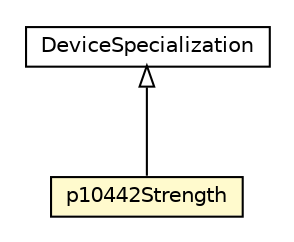#!/usr/local/bin/dot
#
# Class diagram 
# Generated by UMLGraph version R5_6-24-gf6e263 (http://www.umlgraph.org/)
#

digraph G {
	edge [fontname="Helvetica",fontsize=10,labelfontname="Helvetica",labelfontsize=10];
	node [fontname="Helvetica",fontsize=10,shape=plaintext];
	nodesep=0.25;
	ranksep=0.5;
	// org.universAAL.lddi.lib.ieeex73std.x73.p104zz.p10442Strength
	c338852 [label=<<table title="org.universAAL.lddi.lib.ieeex73std.x73.p104zz.p10442Strength" border="0" cellborder="1" cellspacing="0" cellpadding="2" port="p" bgcolor="lemonChiffon" href="./p10442Strength.html">
		<tr><td><table border="0" cellspacing="0" cellpadding="1">
<tr><td align="center" balign="center"> p10442Strength </td></tr>
		</table></td></tr>
		</table>>, URL="./p10442Strength.html", fontname="Helvetica", fontcolor="black", fontsize=10.0];
	// org.universAAL.lddi.lib.ieeex73std.x73.p104zz.DeviceSpecialization
	c338854 [label=<<table title="org.universAAL.lddi.lib.ieeex73std.x73.p104zz.DeviceSpecialization" border="0" cellborder="1" cellspacing="0" cellpadding="2" port="p" href="./DeviceSpecialization.html">
		<tr><td><table border="0" cellspacing="0" cellpadding="1">
<tr><td align="center" balign="center"> DeviceSpecialization </td></tr>
		</table></td></tr>
		</table>>, URL="./DeviceSpecialization.html", fontname="Helvetica", fontcolor="black", fontsize=10.0];
	//org.universAAL.lddi.lib.ieeex73std.x73.p104zz.p10442Strength extends org.universAAL.lddi.lib.ieeex73std.x73.p104zz.DeviceSpecialization
	c338854:p -> c338852:p [dir=back,arrowtail=empty];
}

